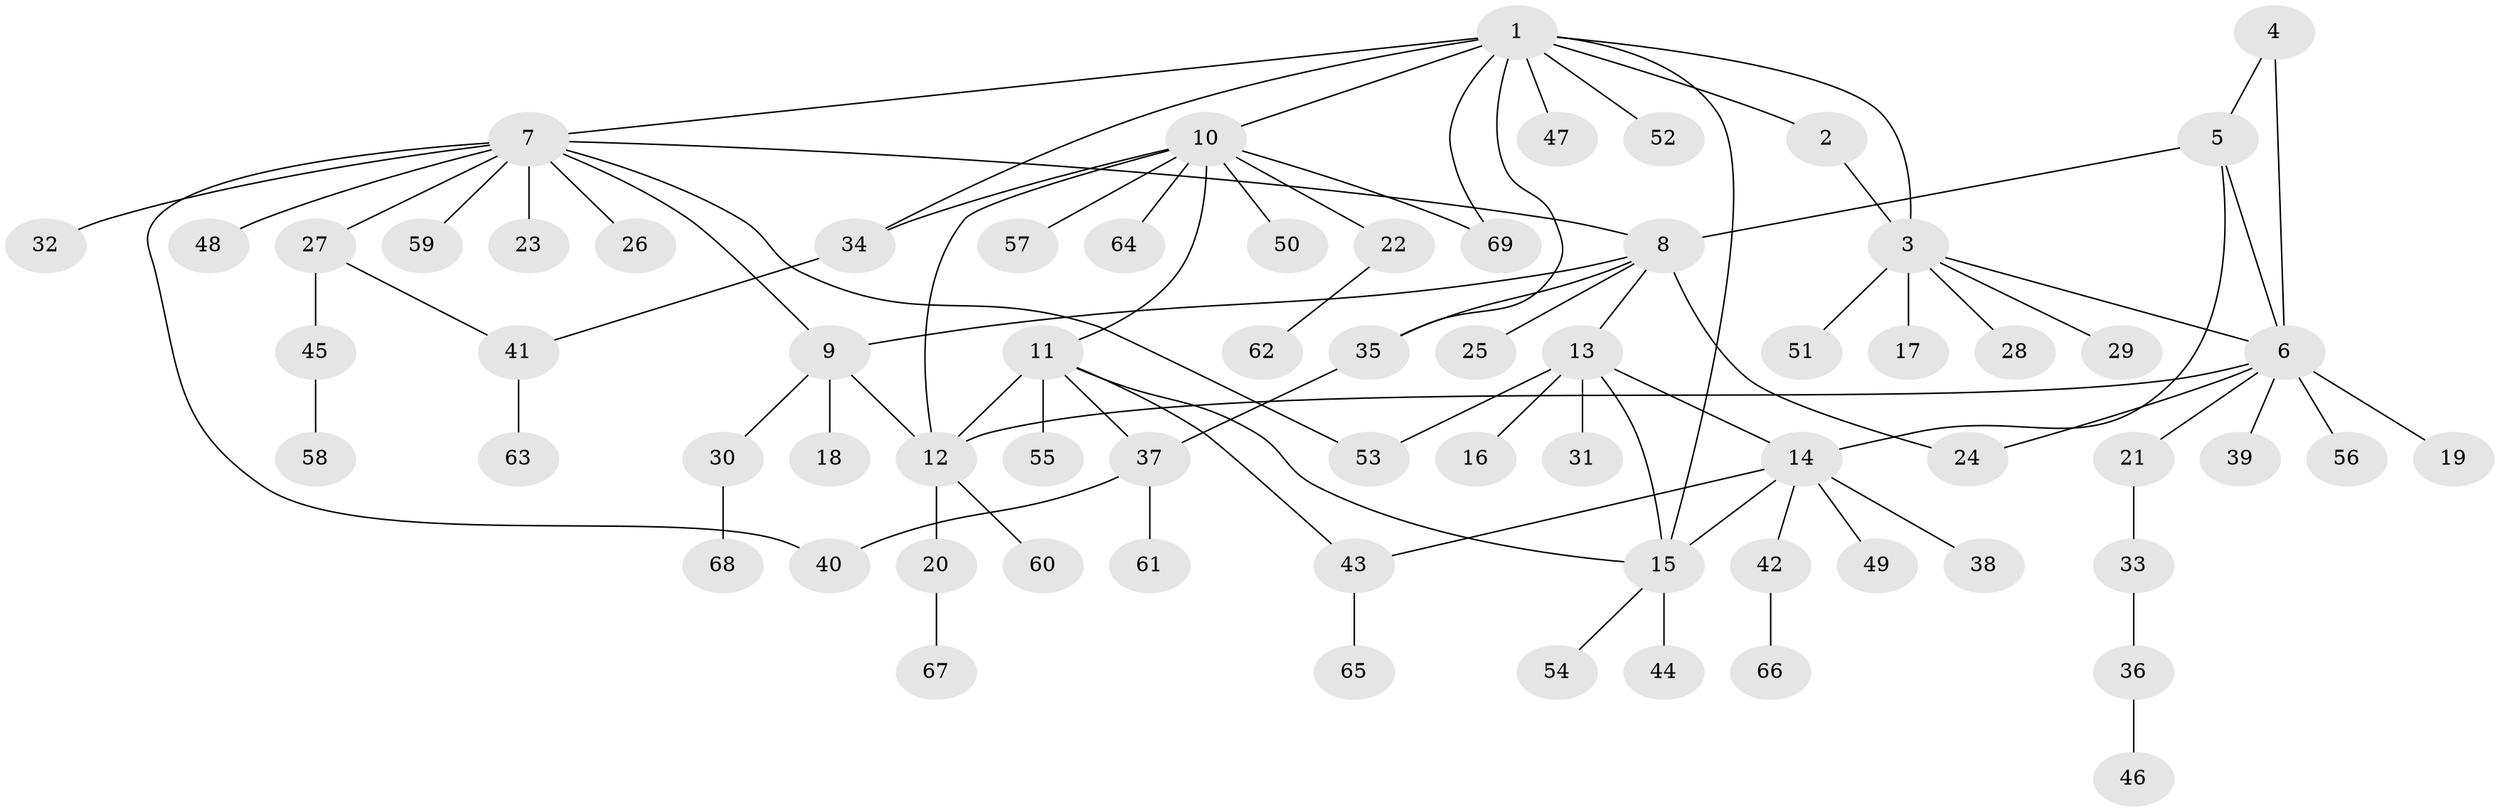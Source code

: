 // Generated by graph-tools (version 1.1) at 2025/15/03/09/25 04:15:58]
// undirected, 69 vertices, 88 edges
graph export_dot {
graph [start="1"]
  node [color=gray90,style=filled];
  1;
  2;
  3;
  4;
  5;
  6;
  7;
  8;
  9;
  10;
  11;
  12;
  13;
  14;
  15;
  16;
  17;
  18;
  19;
  20;
  21;
  22;
  23;
  24;
  25;
  26;
  27;
  28;
  29;
  30;
  31;
  32;
  33;
  34;
  35;
  36;
  37;
  38;
  39;
  40;
  41;
  42;
  43;
  44;
  45;
  46;
  47;
  48;
  49;
  50;
  51;
  52;
  53;
  54;
  55;
  56;
  57;
  58;
  59;
  60;
  61;
  62;
  63;
  64;
  65;
  66;
  67;
  68;
  69;
  1 -- 2;
  1 -- 3;
  1 -- 7;
  1 -- 10;
  1 -- 15;
  1 -- 34;
  1 -- 35;
  1 -- 47;
  1 -- 52;
  1 -- 69;
  2 -- 3;
  3 -- 6;
  3 -- 17;
  3 -- 28;
  3 -- 29;
  3 -- 51;
  4 -- 5;
  4 -- 6;
  5 -- 6;
  5 -- 8;
  5 -- 14;
  6 -- 12;
  6 -- 19;
  6 -- 21;
  6 -- 24;
  6 -- 39;
  6 -- 56;
  7 -- 8;
  7 -- 9;
  7 -- 23;
  7 -- 26;
  7 -- 27;
  7 -- 32;
  7 -- 40;
  7 -- 48;
  7 -- 53;
  7 -- 59;
  8 -- 9;
  8 -- 13;
  8 -- 24;
  8 -- 25;
  8 -- 35;
  9 -- 12;
  9 -- 18;
  9 -- 30;
  10 -- 11;
  10 -- 12;
  10 -- 22;
  10 -- 34;
  10 -- 50;
  10 -- 57;
  10 -- 64;
  10 -- 69;
  11 -- 12;
  11 -- 15;
  11 -- 37;
  11 -- 43;
  11 -- 55;
  12 -- 20;
  12 -- 60;
  13 -- 14;
  13 -- 15;
  13 -- 16;
  13 -- 31;
  13 -- 53;
  14 -- 15;
  14 -- 38;
  14 -- 42;
  14 -- 43;
  14 -- 49;
  15 -- 44;
  15 -- 54;
  20 -- 67;
  21 -- 33;
  22 -- 62;
  27 -- 41;
  27 -- 45;
  30 -- 68;
  33 -- 36;
  34 -- 41;
  35 -- 37;
  36 -- 46;
  37 -- 40;
  37 -- 61;
  41 -- 63;
  42 -- 66;
  43 -- 65;
  45 -- 58;
}
